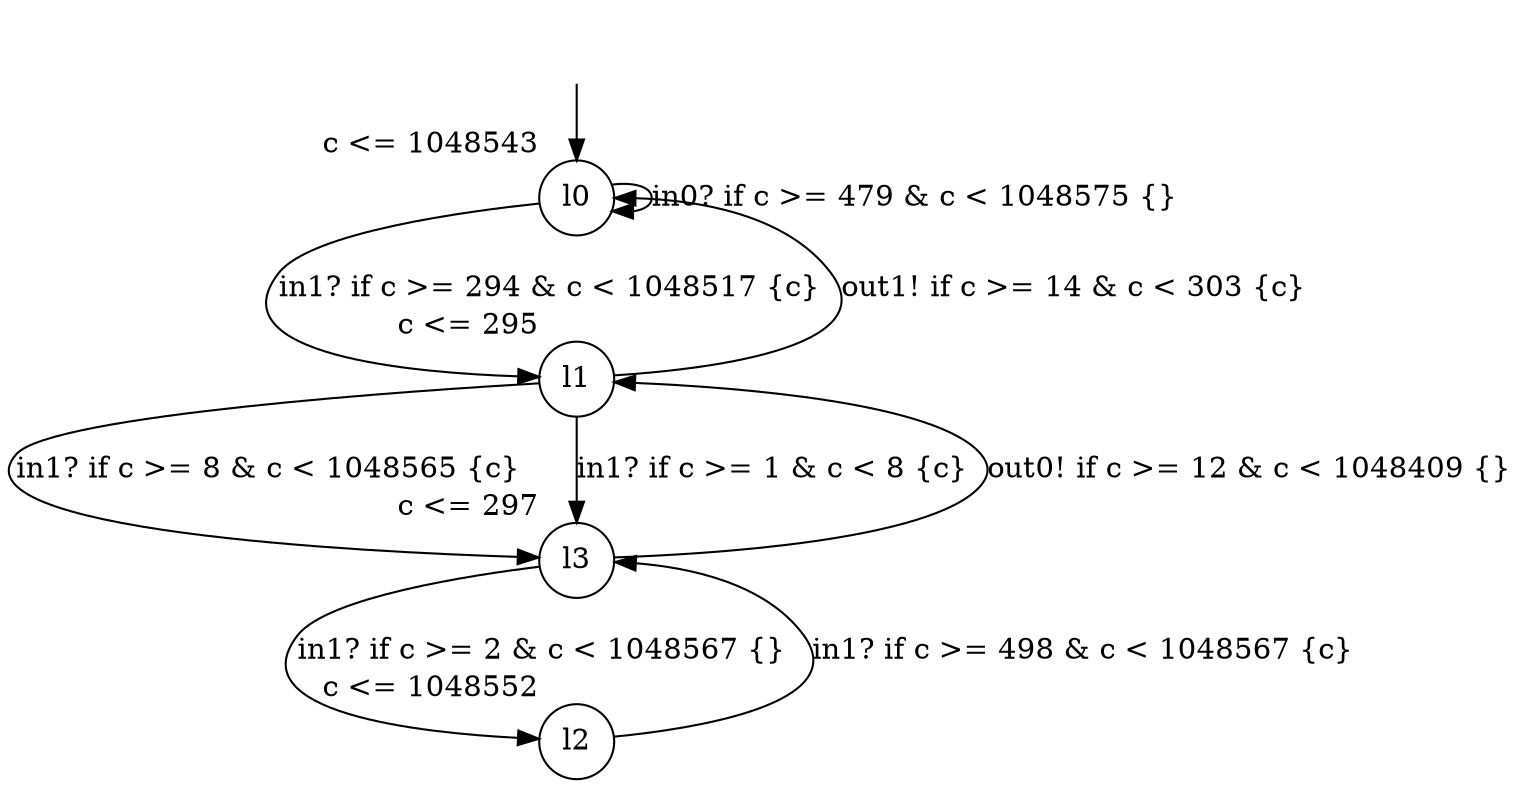 digraph g {
__start0 [label="" shape="none"];
l0 [shape="circle" margin=0 label="l0", xlabel="c <= 1048543"];
l1 [shape="circle" margin=0 label="l1", xlabel="c <= 295"];
l2 [shape="circle" margin=0 label="l2", xlabel="c <= 1048552"];
l3 [shape="circle" margin=0 label="l3", xlabel="c <= 297"];
l0 -> l0 [label="in0? if c >= 479 & c < 1048575 {} "];
l0 -> l1 [label="in1? if c >= 294 & c < 1048517 {c} "];
l1 -> l0 [label="out1! if c >= 14 & c < 303 {c} "];
l1 -> l3 [label="in1? if c >= 8 & c < 1048565 {c} "];
l1 -> l3 [label="in1? if c >= 1 & c < 8 {c} "];
l2 -> l3 [label="in1? if c >= 498 & c < 1048567 {c} "];
l3 -> l1 [label="out0! if c >= 12 & c < 1048409 {} "];
l3 -> l2 [label="in1? if c >= 2 & c < 1048567 {} "];
__start0 -> l0;
}
